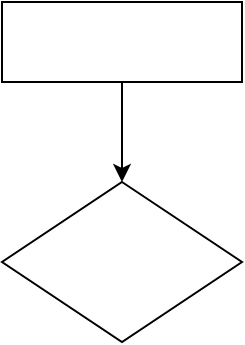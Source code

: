 <mxfile version="20.8.20" type="github"><diagram name="第 1 页" id="Tlc5NsrH5tJ2Gq-W8hrL"><mxGraphModel dx="1434" dy="796" grid="1" gridSize="10" guides="1" tooltips="1" connect="1" arrows="1" fold="1" page="1" pageScale="1" pageWidth="827" pageHeight="1169" math="0" shadow="0"><root><mxCell id="0"/><mxCell id="1" parent="0"/><mxCell id="CAGXUyDAPqeJ45o8mcfZ-3" value="" style="edgeStyle=orthogonalEdgeStyle;rounded=0;orthogonalLoop=1;jettySize=auto;html=1;" edge="1" parent="1" source="CAGXUyDAPqeJ45o8mcfZ-1" target="CAGXUyDAPqeJ45o8mcfZ-2"><mxGeometry relative="1" as="geometry"/></mxCell><mxCell id="CAGXUyDAPqeJ45o8mcfZ-1" value="" style="rounded=0;whiteSpace=wrap;html=1;" vertex="1" parent="1"><mxGeometry x="340" y="60" width="120" height="40" as="geometry"/></mxCell><mxCell id="CAGXUyDAPqeJ45o8mcfZ-2" value="" style="rhombus;whiteSpace=wrap;html=1;" vertex="1" parent="1"><mxGeometry x="340" y="150" width="120" height="80" as="geometry"/></mxCell></root></mxGraphModel></diagram></mxfile>